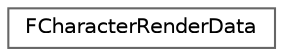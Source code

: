 digraph "Graphical Class Hierarchy"
{
 // INTERACTIVE_SVG=YES
 // LATEX_PDF_SIZE
  bgcolor="transparent";
  edge [fontname=Helvetica,fontsize=10,labelfontname=Helvetica,labelfontsize=10];
  node [fontname=Helvetica,fontsize=10,shape=box,height=0.2,width=0.4];
  rankdir="LR";
  Node0 [id="Node000000",label="FCharacterRenderData",height=0.2,width=0.4,color="grey40", fillcolor="white", style="filled",URL="$da/d50/structFCharacterRenderData.html",tooltip="Contains pixel data for a character rendered from freetype as well as measurement info."];
}
